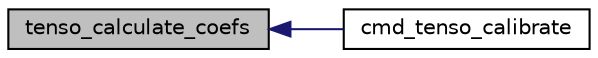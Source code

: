 digraph "tenso_calculate_coefs"
{
  edge [fontname="Helvetica",fontsize="10",labelfontname="Helvetica",labelfontsize="10"];
  node [fontname="Helvetica",fontsize="10",shape=record];
  rankdir="LR";
  Node1 [label="tenso_calculate_coefs",height=0.2,width=0.4,color="black", fillcolor="grey75", style="filled", fontcolor="black"];
  Node1 -> Node2 [dir="back",color="midnightblue",fontsize="10",style="solid",fontname="Helvetica"];
  Node2 [label="cmd_tenso_calibrate",height=0.2,width=0.4,color="black", fillcolor="white", style="filled",URL="$group___t_e_n_s_o.html#ga4c875b5a52113e0b80fa020c0d8d88c6",tooltip="Calibration routine. "];
}
